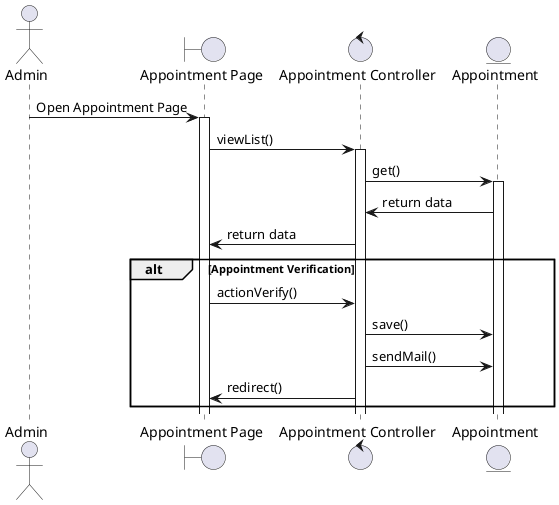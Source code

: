 @startuml

actor Admin
boundary "Appointment Page" as AppointmentPage  
control "Appointment Controller" as AppointmentController
entity "Appointment" as Appointment


Admin -> AppointmentPage : Open Appointment Page
activate AppointmentPage
AppointmentPage -> AppointmentController : viewList()
activate AppointmentController
AppointmentController -> Appointment : get()
activate Appointment
Appointment -> AppointmentController : return data
AppointmentController -> AppointmentPage : return data

alt Appointment Verification
    AppointmentPage -> AppointmentController : actionVerify()
    AppointmentController -> Appointment : save()
    AppointmentController -> Appointment : sendMail()
    AppointmentController -> AppointmentPage : redirect()
end


@enduml